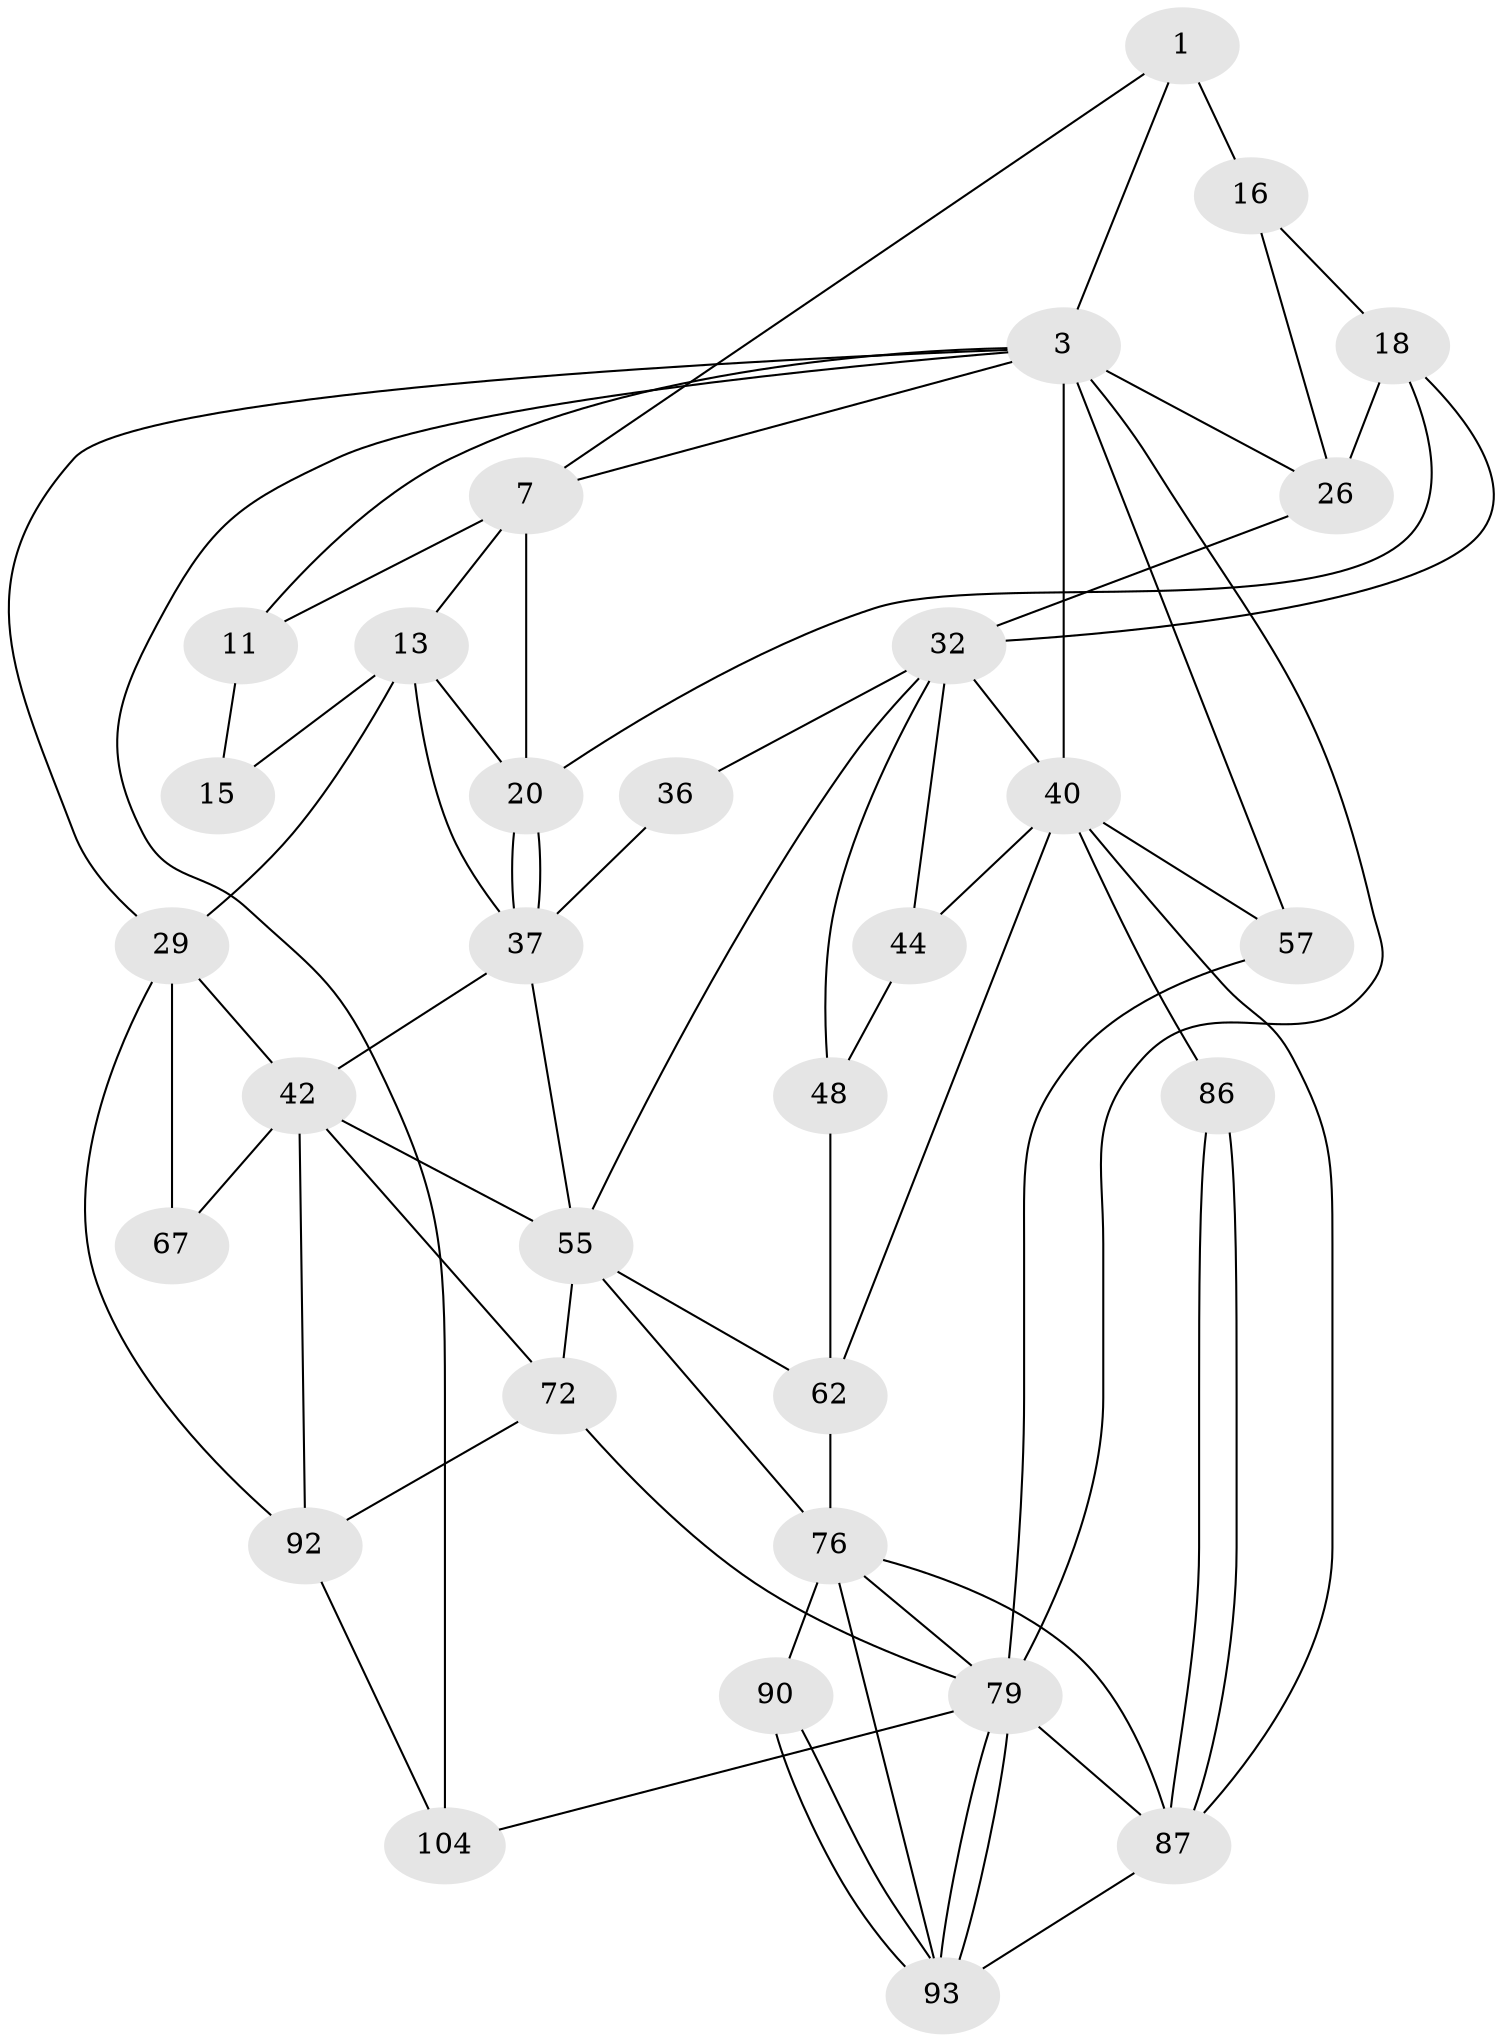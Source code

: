 // original degree distribution, {3: 0.018867924528301886, 5: 0.5660377358490566, 6: 0.19811320754716982, 4: 0.2169811320754717}
// Generated by graph-tools (version 1.1) at 2025/21/03/04/25 18:21:05]
// undirected, 31 vertices, 70 edges
graph export_dot {
graph [start="1"]
  node [color=gray90,style=filled];
  1 [pos="+0.4910794200318909+0",super="+2+6"];
  3 [pos="+1+0",super="+25+4"];
  7 [pos="+0.5452983642657417+0.13400092247312048",super="+8"];
  11 [pos="+0.1118493096291959+0.11192161691075653",super="+12"];
  13 [pos="+0.3550555772279206+0.174113883846254",super="+14"];
  15 [pos="+0.2427955663035626+0.14905999540315812",super="+22"];
  16 [pos="+0.8002126383708119+0.04249177379401414",super="+17"];
  18 [pos="+0.7365429379032983+0.22621947964126152",super="+19"];
  20 [pos="+0.6599251170462507+0.2423256736912664",super="+21"];
  26 [pos="+0.9870957386539229+0.19778225521802248",super="+31"];
  29 [pos="+0.022226641789895692+0.3782974145858045",super="+43+30"];
  32 [pos="+0.9014930459467835+0.33765780957999186",super="+41+33"];
  36 [pos="+0.7114073821078568+0.4106440894680039",super="+47"];
  37 [pos="+0.6117295503348102+0.3264051664932727",super="+38"];
  40 [pos="+1+0.3862131563808313",super="+51"];
  42 [pos="+0.38096811336969083+0.4626676418374958",super="+61"];
  44 [pos="+0.9180387994181409+0.4560295974804223",super="+53"];
  48 [pos="+0.791636674600526+0.5068123075560514",super="+54"];
  55 [pos="+0.7669155299998118+0.5740812452033537",super="+56+63"];
  57 [pos="+1+1",super="+102"];
  62 [pos="+0.809477905726255+0.6970775716860137",super="+75"];
  67 [pos="+0.14233034533933295+0.6843301730748975"];
  72 [pos="+0.4304225043059452+0.8457980079243625",super="+82"];
  76 [pos="+0.8211342876727978+0.7484536609073126",super="+77+88"];
  79 [pos="+0.6012734894329386+0.8917311671836448",super="+80"];
  86 [pos="+0.9118317020494622+0.8268534467253459"];
  87 [pos="+0.8387733036564468+0.8956347054076961",super="+95"];
  90 [pos="+0.7350019248776859+0.8519186505817625"];
  92 [pos="+0+0.8885102449266661",super="+105"];
  93 [pos="+0.7277533589906644+0.8778988002598529",super="+97"];
  104 [pos="+0.24800671428399654+1"];
  1 -- 16 [weight=2];
  1 -- 3;
  1 -- 7;
  3 -- 57 [weight=2];
  3 -- 40;
  3 -- 26;
  3 -- 104;
  3 -- 7;
  3 -- 11;
  3 -- 79;
  3 -- 29 [weight=2];
  7 -- 13;
  7 -- 11;
  7 -- 20;
  11 -- 15 [weight=2];
  13 -- 29;
  13 -- 15 [weight=2];
  13 -- 20 [weight=2];
  13 -- 37;
  16 -- 18;
  16 -- 26;
  18 -- 26;
  18 -- 20;
  18 -- 32;
  20 -- 37;
  20 -- 37;
  26 -- 32;
  29 -- 42 [weight=2];
  29 -- 67 [weight=2];
  29 -- 92;
  32 -- 40;
  32 -- 44 [weight=2];
  32 -- 48 [weight=2];
  32 -- 36 [weight=2];
  32 -- 55;
  36 -- 37 [weight=2];
  37 -- 55;
  37 -- 42;
  40 -- 86 [weight=2];
  40 -- 87;
  40 -- 57 [weight=2];
  40 -- 44;
  40 -- 62;
  42 -- 67;
  42 -- 55;
  42 -- 72 [weight=2];
  42 -- 92;
  44 -- 48;
  48 -- 62;
  55 -- 72;
  55 -- 76;
  55 -- 62;
  57 -- 79;
  62 -- 76;
  72 -- 92;
  72 -- 79;
  76 -- 90 [weight=2];
  76 -- 79;
  76 -- 87;
  76 -- 93;
  79 -- 93;
  79 -- 93;
  79 -- 104;
  79 -- 87;
  86 -- 87;
  86 -- 87;
  87 -- 93;
  90 -- 93;
  90 -- 93;
  92 -- 104;
}

